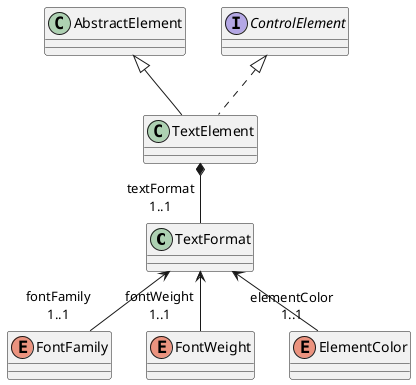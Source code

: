@startuml

skinparam classAttributeIconSize 0
skinparam wrapWidth 400

class TextFormat
class TextElement

class AbstractElement
interface ControlElement

enum FontFamily
enum FontWeight
enum ElementColor

AbstractElement <|-- TextElement
ControlElement <|.. TextElement
TextElement *-- "textFormat\n1..1" TextFormat

TextFormat <-- "fontFamily\n1..1" FontFamily
TextFormat <-- "fontWeight\n1..1" FontWeight
TextFormat <-- "elementColor\n1..1" ElementColor

@enduml